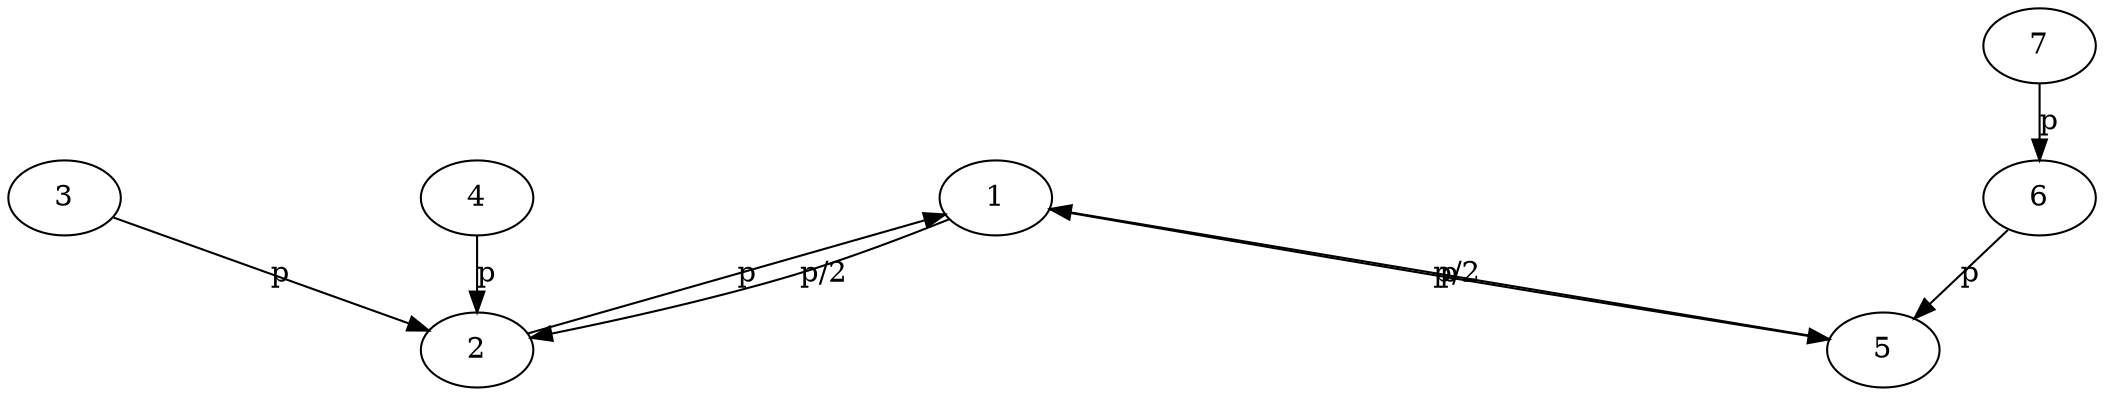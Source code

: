 digraph G {
	nodesep=2;
	a [label = "1"];
	b [label = "2"];
	c [label = "3"];
	d [label = "4"];
	e [label = "5"];
	f [label = "6"];
	g [label = "7"];
	a -> b [weight=0.5, label = "p/2", labelfloat=true];
	a -> e [weight=0.5, label = "p/2", labelfloat=true];
	b -> a [weight=1, label = "p", labelfloat=true];
	e -> a [weight=1, label = "p", labelfloat=true];
	c -> b [weight=1, label = "p", labelfloat=true];
	d -> b [weight=1, label = "p", labelfloat=true];
	f -> e [weight=1, label = "p", labelfloat=true];
	g -> f [weight=1, label = "p", labelfloat=true];
}
